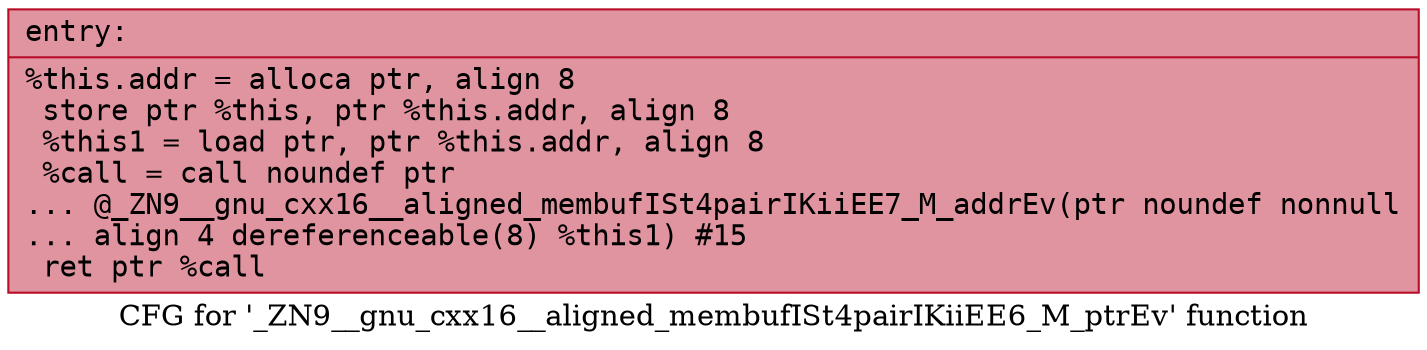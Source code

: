 digraph "CFG for '_ZN9__gnu_cxx16__aligned_membufISt4pairIKiiEE6_M_ptrEv' function" {
	label="CFG for '_ZN9__gnu_cxx16__aligned_membufISt4pairIKiiEE6_M_ptrEv' function";

	Node0x55ba304e1f70 [shape=record,color="#b70d28ff", style=filled, fillcolor="#b70d2870" fontname="Courier",label="{entry:\l|  %this.addr = alloca ptr, align 8\l  store ptr %this, ptr %this.addr, align 8\l  %this1 = load ptr, ptr %this.addr, align 8\l  %call = call noundef ptr\l... @_ZN9__gnu_cxx16__aligned_membufISt4pairIKiiEE7_M_addrEv(ptr noundef nonnull\l... align 4 dereferenceable(8) %this1) #15\l  ret ptr %call\l}"];
}
